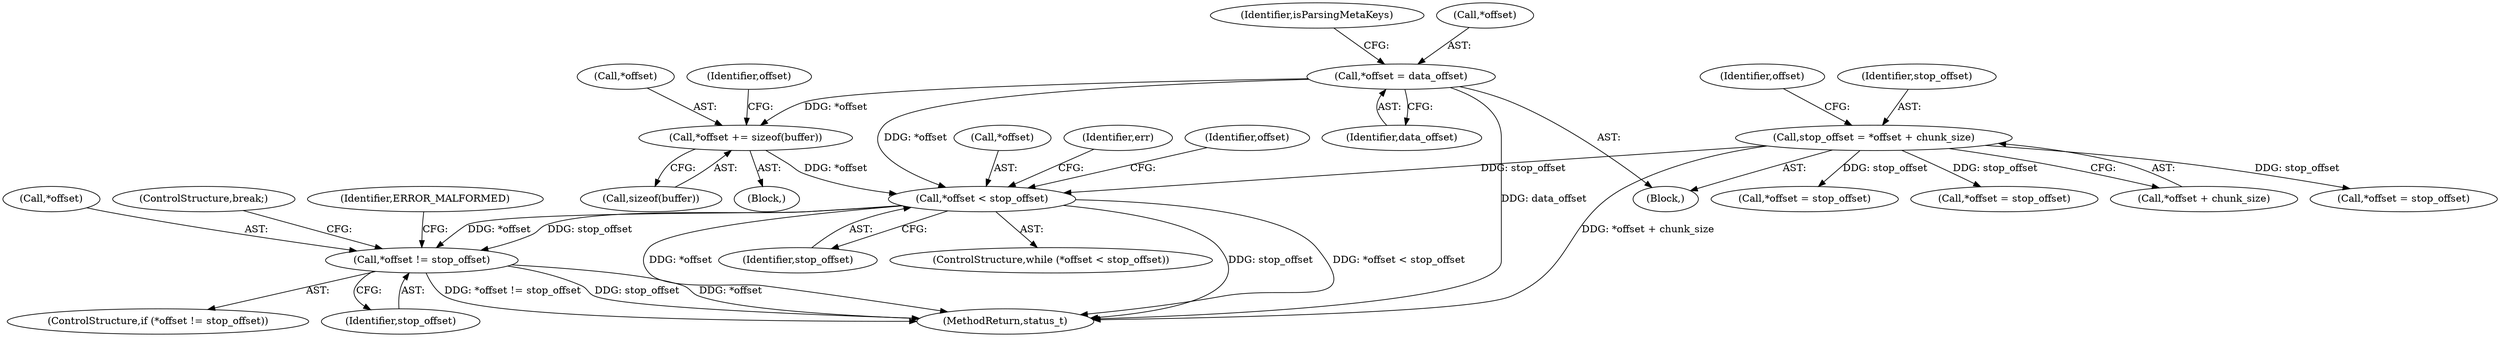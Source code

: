digraph "0_Android_8a3a2f6ea7defe1a81bb32b3c9f3537f84749b9d@pointer" {
"1003014" [label="(Call,*offset < stop_offset)"];
"1002953" [label="(Call,*offset = data_offset)"];
"1003008" [label="(Call,*offset += sizeof(buffer))"];
"1002947" [label="(Call,stop_offset = *offset + chunk_size)"];
"1003035" [label="(Call,*offset != stop_offset)"];
"1003021" [label="(Identifier,err)"];
"1002956" [label="(Identifier,data_offset)"];
"1003014" [label="(Call,*offset < stop_offset)"];
"1002945" [label="(Block,)"];
"1003009" [label="(Call,*offset)"];
"1003036" [label="(Call,*offset)"];
"1003042" [label="(ControlStructure,break;)"];
"1002959" [label="(Identifier,isParsingMetaKeys)"];
"1002955" [label="(Identifier,offset)"];
"1002947" [label="(Call,stop_offset = *offset + chunk_size)"];
"1003041" [label="(Identifier,ERROR_MALFORMED)"];
"1003037" [label="(Identifier,offset)"];
"1002976" [label="(Call,*offset = stop_offset)"];
"1002990" [label="(Call,*offset = stop_offset)"];
"1002954" [label="(Call,*offset)"];
"1003017" [label="(Identifier,stop_offset)"];
"1003038" [label="(Identifier,stop_offset)"];
"1003035" [label="(Call,*offset != stop_offset)"];
"1002966" [label="(Block,)"];
"1003016" [label="(Identifier,offset)"];
"1002953" [label="(Call,*offset = data_offset)"];
"1002948" [label="(Identifier,stop_offset)"];
"1002949" [label="(Call,*offset + chunk_size)"];
"1003013" [label="(ControlStructure,while (*offset < stop_offset))"];
"1003011" [label="(Call,sizeof(buffer))"];
"1003034" [label="(ControlStructure,if (*offset != stop_offset))"];
"1003015" [label="(Call,*offset)"];
"1003008" [label="(Call,*offset += sizeof(buffer))"];
"1003002" [label="(Call,*offset = stop_offset)"];
"1003903" [label="(MethodReturn,status_t)"];
"1003014" -> "1003013"  [label="AST: "];
"1003014" -> "1003017"  [label="CFG: "];
"1003015" -> "1003014"  [label="AST: "];
"1003017" -> "1003014"  [label="AST: "];
"1003021" -> "1003014"  [label="CFG: "];
"1003037" -> "1003014"  [label="CFG: "];
"1003014" -> "1003903"  [label="DDG: stop_offset"];
"1003014" -> "1003903"  [label="DDG: *offset < stop_offset"];
"1003014" -> "1003903"  [label="DDG: *offset"];
"1002953" -> "1003014"  [label="DDG: *offset"];
"1003008" -> "1003014"  [label="DDG: *offset"];
"1002947" -> "1003014"  [label="DDG: stop_offset"];
"1003014" -> "1003035"  [label="DDG: *offset"];
"1003014" -> "1003035"  [label="DDG: stop_offset"];
"1002953" -> "1002945"  [label="AST: "];
"1002953" -> "1002956"  [label="CFG: "];
"1002954" -> "1002953"  [label="AST: "];
"1002956" -> "1002953"  [label="AST: "];
"1002959" -> "1002953"  [label="CFG: "];
"1002953" -> "1003903"  [label="DDG: data_offset"];
"1002953" -> "1003008"  [label="DDG: *offset"];
"1003008" -> "1002966"  [label="AST: "];
"1003008" -> "1003011"  [label="CFG: "];
"1003009" -> "1003008"  [label="AST: "];
"1003011" -> "1003008"  [label="AST: "];
"1003016" -> "1003008"  [label="CFG: "];
"1002947" -> "1002945"  [label="AST: "];
"1002947" -> "1002949"  [label="CFG: "];
"1002948" -> "1002947"  [label="AST: "];
"1002949" -> "1002947"  [label="AST: "];
"1002955" -> "1002947"  [label="CFG: "];
"1002947" -> "1003903"  [label="DDG: *offset + chunk_size"];
"1002947" -> "1002976"  [label="DDG: stop_offset"];
"1002947" -> "1002990"  [label="DDG: stop_offset"];
"1002947" -> "1003002"  [label="DDG: stop_offset"];
"1003035" -> "1003034"  [label="AST: "];
"1003035" -> "1003038"  [label="CFG: "];
"1003036" -> "1003035"  [label="AST: "];
"1003038" -> "1003035"  [label="AST: "];
"1003041" -> "1003035"  [label="CFG: "];
"1003042" -> "1003035"  [label="CFG: "];
"1003035" -> "1003903"  [label="DDG: *offset"];
"1003035" -> "1003903"  [label="DDG: *offset != stop_offset"];
"1003035" -> "1003903"  [label="DDG: stop_offset"];
}
